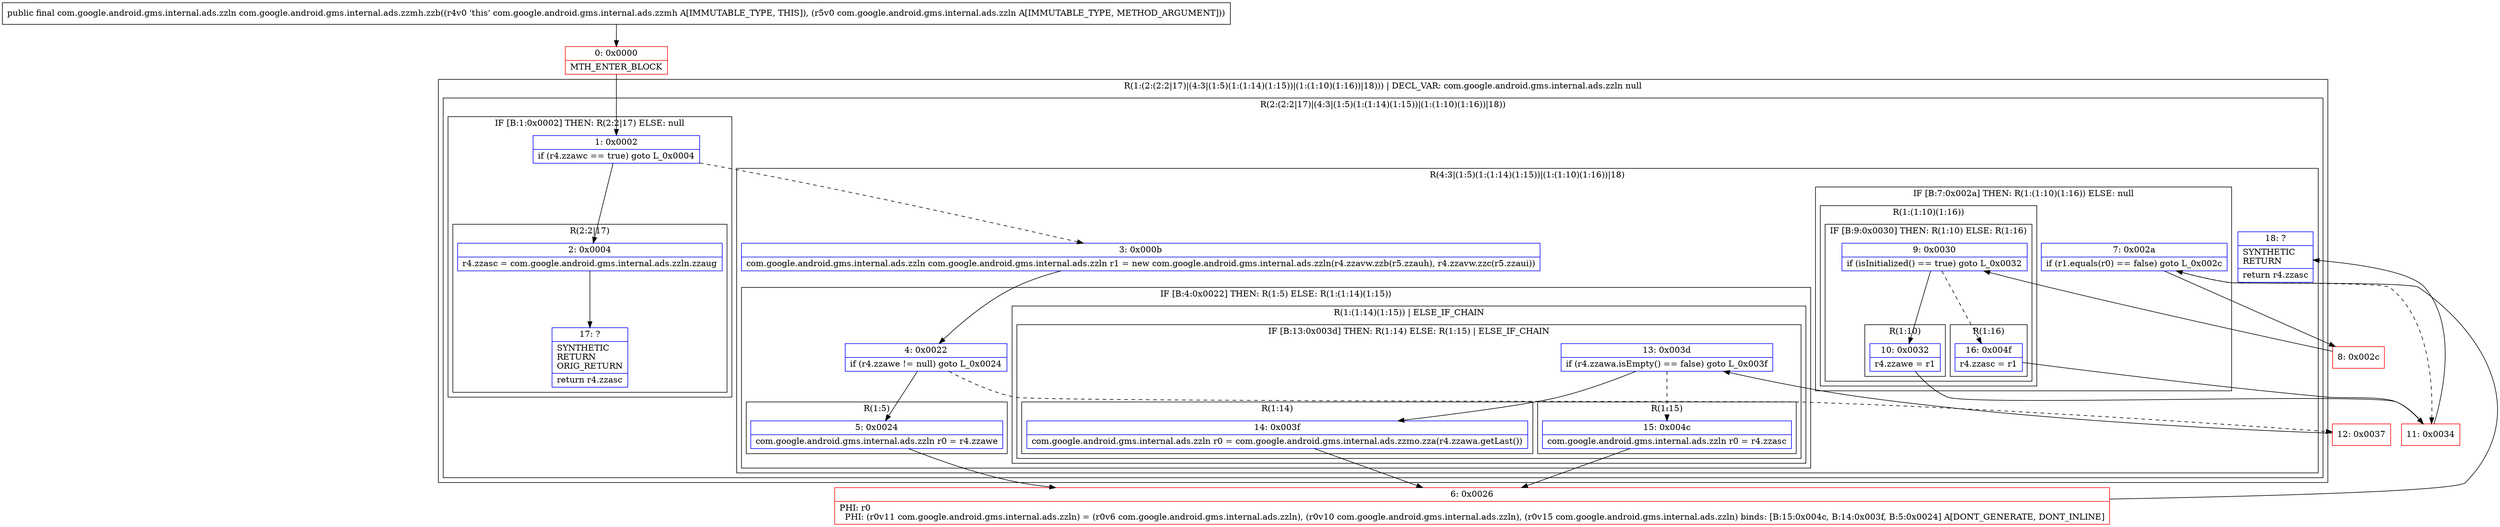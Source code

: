 digraph "CFG forcom.google.android.gms.internal.ads.zzmh.zzb(Lcom\/google\/android\/gms\/internal\/ads\/zzln;)Lcom\/google\/android\/gms\/internal\/ads\/zzln;" {
subgraph cluster_Region_1579183161 {
label = "R(1:(2:(2:2|17)|(4:3|(1:5)(1:(1:14)(1:15))|(1:(1:10)(1:16))|18))) | DECL_VAR: com.google.android.gms.internal.ads.zzln null\l";
node [shape=record,color=blue];
subgraph cluster_Region_115682948 {
label = "R(2:(2:2|17)|(4:3|(1:5)(1:(1:14)(1:15))|(1:(1:10)(1:16))|18))";
node [shape=record,color=blue];
subgraph cluster_IfRegion_1295370016 {
label = "IF [B:1:0x0002] THEN: R(2:2|17) ELSE: null";
node [shape=record,color=blue];
Node_1 [shape=record,label="{1\:\ 0x0002|if (r4.zzawc == true) goto L_0x0004\l}"];
subgraph cluster_Region_1048727575 {
label = "R(2:2|17)";
node [shape=record,color=blue];
Node_2 [shape=record,label="{2\:\ 0x0004|r4.zzasc = com.google.android.gms.internal.ads.zzln.zzaug\l}"];
Node_17 [shape=record,label="{17\:\ ?|SYNTHETIC\lRETURN\lORIG_RETURN\l|return r4.zzasc\l}"];
}
}
subgraph cluster_Region_1541364400 {
label = "R(4:3|(1:5)(1:(1:14)(1:15))|(1:(1:10)(1:16))|18)";
node [shape=record,color=blue];
Node_3 [shape=record,label="{3\:\ 0x000b|com.google.android.gms.internal.ads.zzln com.google.android.gms.internal.ads.zzln r1 = new com.google.android.gms.internal.ads.zzln(r4.zzavw.zzb(r5.zzauh), r4.zzavw.zzc(r5.zzaui))\l}"];
subgraph cluster_IfRegion_1662952026 {
label = "IF [B:4:0x0022] THEN: R(1:5) ELSE: R(1:(1:14)(1:15))";
node [shape=record,color=blue];
Node_4 [shape=record,label="{4\:\ 0x0022|if (r4.zzawe != null) goto L_0x0024\l}"];
subgraph cluster_Region_458950587 {
label = "R(1:5)";
node [shape=record,color=blue];
Node_5 [shape=record,label="{5\:\ 0x0024|com.google.android.gms.internal.ads.zzln r0 = r4.zzawe\l}"];
}
subgraph cluster_Region_1277178291 {
label = "R(1:(1:14)(1:15)) | ELSE_IF_CHAIN\l";
node [shape=record,color=blue];
subgraph cluster_IfRegion_802153424 {
label = "IF [B:13:0x003d] THEN: R(1:14) ELSE: R(1:15) | ELSE_IF_CHAIN\l";
node [shape=record,color=blue];
Node_13 [shape=record,label="{13\:\ 0x003d|if (r4.zzawa.isEmpty() == false) goto L_0x003f\l}"];
subgraph cluster_Region_527343665 {
label = "R(1:14)";
node [shape=record,color=blue];
Node_14 [shape=record,label="{14\:\ 0x003f|com.google.android.gms.internal.ads.zzln r0 = com.google.android.gms.internal.ads.zzmo.zza(r4.zzawa.getLast())\l}"];
}
subgraph cluster_Region_1714777896 {
label = "R(1:15)";
node [shape=record,color=blue];
Node_15 [shape=record,label="{15\:\ 0x004c|com.google.android.gms.internal.ads.zzln r0 = r4.zzasc\l}"];
}
}
}
}
subgraph cluster_IfRegion_623608110 {
label = "IF [B:7:0x002a] THEN: R(1:(1:10)(1:16)) ELSE: null";
node [shape=record,color=blue];
Node_7 [shape=record,label="{7\:\ 0x002a|if (r1.equals(r0) == false) goto L_0x002c\l}"];
subgraph cluster_Region_56691926 {
label = "R(1:(1:10)(1:16))";
node [shape=record,color=blue];
subgraph cluster_IfRegion_368796306 {
label = "IF [B:9:0x0030] THEN: R(1:10) ELSE: R(1:16)";
node [shape=record,color=blue];
Node_9 [shape=record,label="{9\:\ 0x0030|if (isInitialized() == true) goto L_0x0032\l}"];
subgraph cluster_Region_1410995554 {
label = "R(1:10)";
node [shape=record,color=blue];
Node_10 [shape=record,label="{10\:\ 0x0032|r4.zzawe = r1\l}"];
}
subgraph cluster_Region_1193191329 {
label = "R(1:16)";
node [shape=record,color=blue];
Node_16 [shape=record,label="{16\:\ 0x004f|r4.zzasc = r1\l}"];
}
}
}
}
Node_18 [shape=record,label="{18\:\ ?|SYNTHETIC\lRETURN\l|return r4.zzasc\l}"];
}
}
}
Node_0 [shape=record,color=red,label="{0\:\ 0x0000|MTH_ENTER_BLOCK\l}"];
Node_6 [shape=record,color=red,label="{6\:\ 0x0026|PHI: r0 \l  PHI: (r0v11 com.google.android.gms.internal.ads.zzln) = (r0v6 com.google.android.gms.internal.ads.zzln), (r0v10 com.google.android.gms.internal.ads.zzln), (r0v15 com.google.android.gms.internal.ads.zzln) binds: [B:15:0x004c, B:14:0x003f, B:5:0x0024] A[DONT_GENERATE, DONT_INLINE]\l}"];
Node_8 [shape=record,color=red,label="{8\:\ 0x002c}"];
Node_11 [shape=record,color=red,label="{11\:\ 0x0034}"];
Node_12 [shape=record,color=red,label="{12\:\ 0x0037}"];
MethodNode[shape=record,label="{public final com.google.android.gms.internal.ads.zzln com.google.android.gms.internal.ads.zzmh.zzb((r4v0 'this' com.google.android.gms.internal.ads.zzmh A[IMMUTABLE_TYPE, THIS]), (r5v0 com.google.android.gms.internal.ads.zzln A[IMMUTABLE_TYPE, METHOD_ARGUMENT])) }"];
MethodNode -> Node_0;
Node_1 -> Node_2;
Node_1 -> Node_3[style=dashed];
Node_2 -> Node_17;
Node_3 -> Node_4;
Node_4 -> Node_5;
Node_4 -> Node_12[style=dashed];
Node_5 -> Node_6;
Node_13 -> Node_14;
Node_13 -> Node_15[style=dashed];
Node_14 -> Node_6;
Node_15 -> Node_6;
Node_7 -> Node_8;
Node_7 -> Node_11[style=dashed];
Node_9 -> Node_10;
Node_9 -> Node_16[style=dashed];
Node_10 -> Node_11;
Node_16 -> Node_11;
Node_0 -> Node_1;
Node_6 -> Node_7;
Node_8 -> Node_9;
Node_11 -> Node_18;
Node_12 -> Node_13;
}

